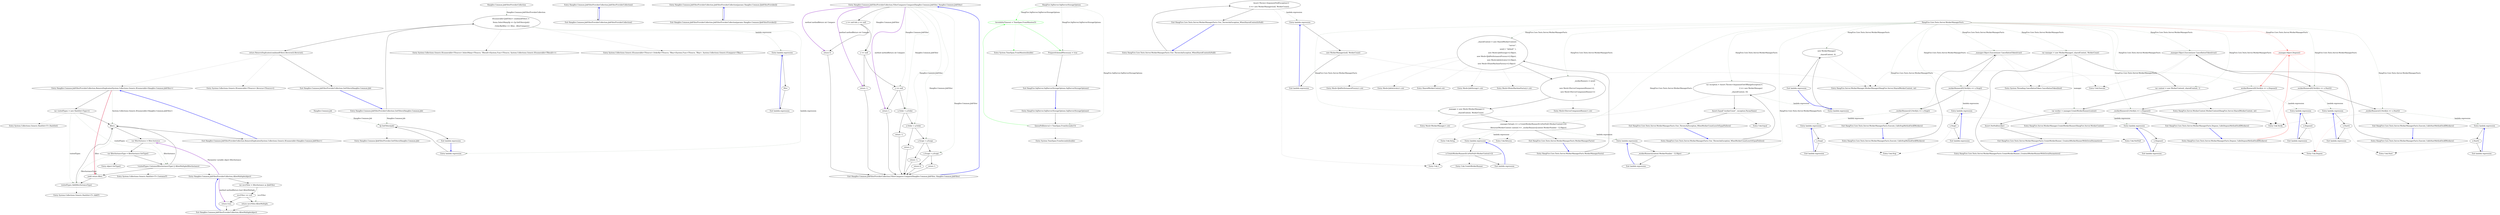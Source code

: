 digraph  {
n54 [label="Hangfire.Common.JobFilterProviderCollection", span=""];
n55 [label="Hangfire.Common.Job", span=""];
n0 [label="Entry Hangfire.Common.JobFilterProviderCollection.JobFilterProviderCollection()", span="34-34", cluster="Hangfire.Common.JobFilterProviderCollection.JobFilterProviderCollection()"];
n1 [label="Exit Hangfire.Common.JobFilterProviderCollection.JobFilterProviderCollection()", span="34-34", cluster="Hangfire.Common.JobFilterProviderCollection.JobFilterProviderCollection()"];
n2 [label="Entry Hangfire.Common.JobFilterProviderCollection.JobFilterProviderCollection(params Hangfire.Common.IJobFilterProvider[])", span="38-38", cluster="Hangfire.Common.JobFilterProviderCollection.JobFilterProviderCollection(params Hangfire.Common.IJobFilterProvider[])"];
n3 [label="Exit Hangfire.Common.JobFilterProviderCollection.JobFilterProviderCollection(params Hangfire.Common.IJobFilterProvider[])", span="38-38", cluster="Hangfire.Common.JobFilterProviderCollection.JobFilterProviderCollection(params Hangfire.Common.IJobFilterProvider[])"];
n4 [label="Entry Hangfire.Common.JobFilterProviderCollection.GetFilters(Hangfire.Common.Job)", span="48-48", cluster="Hangfire.Common.JobFilterProviderCollection.GetFilters(Hangfire.Common.Job)"];
n5 [label="IEnumerable<JobFilter> combinedFilters =\r\n                Items.SelectMany(fp => fp.GetFilters(job))\r\n                    .OrderBy(filter => filter, _filterComparer)", span="50-52", cluster="Hangfire.Common.JobFilterProviderCollection.GetFilters(Hangfire.Common.Job)"];
n13 [label="fp.GetFilters(job)", span="51-51", cluster="lambda expression"];
n6 [label="return RemoveDuplicates(combinedFilters.Reverse()).Reverse();", span="55-55", cluster="Hangfire.Common.JobFilterProviderCollection.GetFilters(Hangfire.Common.Job)"];
n8 [label="Entry System.Collections.Generic.IEnumerable<TSource>.SelectMany<TSource, TResult>(System.Func<TSource, System.Collections.Generic.IEnumerable<TResult>>)", span="0-0", cluster="System.Collections.Generic.IEnumerable<TSource>.SelectMany<TSource, TResult>(System.Func<TSource, System.Collections.Generic.IEnumerable<TResult>>)"];
n9 [label="Entry System.Collections.Generic.IEnumerable<TSource>.OrderBy<TSource, TKey>(System.Func<TSource, TKey>, System.Collections.Generic.IComparer<TKey>)", span="0-0", cluster="System.Collections.Generic.IEnumerable<TSource>.OrderBy<TSource, TKey>(System.Func<TSource, TKey>, System.Collections.Generic.IComparer<TKey>)"];
n12 [label="Entry lambda expression", span="51-51", cluster="lambda expression"];
n16 [label="Entry lambda expression", span="52-52", cluster="lambda expression"];
n7 [label="Exit Hangfire.Common.JobFilterProviderCollection.GetFilters(Hangfire.Common.Job)", span="48-48", cluster="Hangfire.Common.JobFilterProviderCollection.GetFilters(Hangfire.Common.Job)"];
n10 [label="Entry System.Collections.Generic.IEnumerable<TSource>.Reverse<TSource>()", span="0-0", cluster="System.Collections.Generic.IEnumerable<TSource>.Reverse<TSource>()"];
n11 [label="Entry Hangfire.Common.JobFilterProviderCollection.RemoveDuplicates(System.Collections.Generic.IEnumerable<Hangfire.Common.JobFilter>)", span="58-58", cluster="Hangfire.Common.JobFilterProviderCollection.RemoveDuplicates(System.Collections.Generic.IEnumerable<Hangfire.Common.JobFilter>)"];
n14 [label="Exit lambda expression", span="51-51", cluster="lambda expression"];
n15 [label="Entry Hangfire.Common.IJobFilterProvider.GetFilters(Hangfire.Common.Job)", span="32-32", cluster="Hangfire.Common.IJobFilterProvider.GetFilters(Hangfire.Common.Job)"];
n17 [label=filter, span="52-52", cluster="lambda expression"];
n18 [label="Exit lambda expression", span="52-52", cluster="lambda expression"];
n19 [label="var visitedTypes = new HashSet<Type>()", span="61-61", cluster="Hangfire.Common.JobFilterProviderCollection.RemoveDuplicates(System.Collections.Generic.IEnumerable<Hangfire.Common.JobFilter>)"];
n24 [label="yield return filter;", span="70-70", cluster="Hangfire.Common.JobFilterProviderCollection.RemoveDuplicates(System.Collections.Generic.IEnumerable<Hangfire.Common.JobFilter>)"];
n20 [label=filters, span="63-63", cluster="Hangfire.Common.JobFilterProviderCollection.RemoveDuplicates(System.Collections.Generic.IEnumerable<Hangfire.Common.JobFilter>)"];
n27 [label="Entry System.Collections.Generic.HashSet<T>.HashSet()", span="0-0", cluster="System.Collections.Generic.HashSet<T>.HashSet()"];
n23 [label="!visitedTypes.Contains(filterInstanceType) || AllowMultiple(filterInstance)", span="68-68", cluster="Hangfire.Common.JobFilterProviderCollection.RemoveDuplicates(System.Collections.Generic.IEnumerable<Hangfire.Common.JobFilter>)"];
n25 [label="visitedTypes.Add(filterInstanceType)", span="71-71", cluster="Hangfire.Common.JobFilterProviderCollection.RemoveDuplicates(System.Collections.Generic.IEnumerable<Hangfire.Common.JobFilter>)"];
n21 [label="var filterInstance = filter.Instance", span="65-65", cluster="Hangfire.Common.JobFilterProviderCollection.RemoveDuplicates(System.Collections.Generic.IEnumerable<Hangfire.Common.JobFilter>)"];
n26 [label="Exit Hangfire.Common.JobFilterProviderCollection.RemoveDuplicates(System.Collections.Generic.IEnumerable<Hangfire.Common.JobFilter>)", span="58-58", cluster="Hangfire.Common.JobFilterProviderCollection.RemoveDuplicates(System.Collections.Generic.IEnumerable<Hangfire.Common.JobFilter>)"];
n22 [label="var filterInstanceType = filterInstance.GetType()", span="66-66", cluster="Hangfire.Common.JobFilterProviderCollection.RemoveDuplicates(System.Collections.Generic.IEnumerable<Hangfire.Common.JobFilter>)"];
n28 [label="Entry object.GetType()", span="0-0", cluster="object.GetType()"];
n29 [label="Entry System.Collections.Generic.HashSet<T>.Contains(T)", span="0-0", cluster="System.Collections.Generic.HashSet<T>.Contains(T)"];
n30 [label="Entry Hangfire.Common.JobFilterProviderCollection.AllowMultiple(object)", span="76-76", cluster="Hangfire.Common.JobFilterProviderCollection.AllowMultiple(object)"];
n31 [label="Entry System.Collections.Generic.HashSet<T>.Add(T)", span="0-0", cluster="System.Collections.Generic.HashSet<T>.Add(T)"];
n32 [label="var mvcFilter = filterInstance as IJobFilter", span="78-78", cluster="Hangfire.Common.JobFilterProviderCollection.AllowMultiple(object)"];
n33 [label="mvcFilter == null", span="79-79", cluster="Hangfire.Common.JobFilterProviderCollection.AllowMultiple(object)"];
n35 [label="return mvcFilter.AllowMultiple;", span="84-84", cluster="Hangfire.Common.JobFilterProviderCollection.AllowMultiple(object)"];
n34 [label="return true;", span="81-81", cluster="Hangfire.Common.JobFilterProviderCollection.AllowMultiple(object)"];
n36 [label="Exit Hangfire.Common.JobFilterProviderCollection.AllowMultiple(object)", span="76-76", cluster="Hangfire.Common.JobFilterProviderCollection.AllowMultiple(object)"];
n37 [label="Entry Hangfire.Common.JobFilterProviderCollection.FilterComparer.Compare(Hangfire.Common.JobFilter, Hangfire.Common.JobFilter)", span="89-89", cluster="Hangfire.Common.JobFilterProviderCollection.FilterComparer.Compare(Hangfire.Common.JobFilter, Hangfire.Common.JobFilter)"];
n38 [label="x == null && y == null", span="92-92", cluster="Hangfire.Common.JobFilterProviderCollection.FilterComparer.Compare(Hangfire.Common.JobFilter, Hangfire.Common.JobFilter)"];
n40 [label="x == null", span="96-96", cluster="Hangfire.Common.JobFilterProviderCollection.FilterComparer.Compare(Hangfire.Common.JobFilter, Hangfire.Common.JobFilter)"];
n42 [label="y == null", span="100-100", cluster="Hangfire.Common.JobFilterProviderCollection.FilterComparer.Compare(Hangfire.Common.JobFilter, Hangfire.Common.JobFilter)"];
n44 [label="x.Order < y.Order", span="107-107", cluster="Hangfire.Common.JobFilterProviderCollection.FilterComparer.Compare(Hangfire.Common.JobFilter, Hangfire.Common.JobFilter)"];
n46 [label="x.Order > y.Order", span="111-111", cluster="Hangfire.Common.JobFilterProviderCollection.FilterComparer.Compare(Hangfire.Common.JobFilter, Hangfire.Common.JobFilter)"];
n48 [label="x.Scope < y.Scope", span="118-118", cluster="Hangfire.Common.JobFilterProviderCollection.FilterComparer.Compare(Hangfire.Common.JobFilter, Hangfire.Common.JobFilter)"];
n50 [label="x.Scope > y.Scope", span="122-122", cluster="Hangfire.Common.JobFilterProviderCollection.FilterComparer.Compare(Hangfire.Common.JobFilter, Hangfire.Common.JobFilter)"];
n39 [label="return 0;", span="94-94", cluster="Hangfire.Common.JobFilterProviderCollection.FilterComparer.Compare(Hangfire.Common.JobFilter, Hangfire.Common.JobFilter)"];
n41 [label="return -1;", span="98-98", cluster="Hangfire.Common.JobFilterProviderCollection.FilterComparer.Compare(Hangfire.Common.JobFilter, Hangfire.Common.JobFilter)"];
n43 [label="return 1;", span="102-102", cluster="Hangfire.Common.JobFilterProviderCollection.FilterComparer.Compare(Hangfire.Common.JobFilter, Hangfire.Common.JobFilter)"];
n45 [label="return -1;", span="109-109", cluster="Hangfire.Common.JobFilterProviderCollection.FilterComparer.Compare(Hangfire.Common.JobFilter, Hangfire.Common.JobFilter)"];
n47 [label="return 1;", span="113-113", cluster="Hangfire.Common.JobFilterProviderCollection.FilterComparer.Compare(Hangfire.Common.JobFilter, Hangfire.Common.JobFilter)"];
n49 [label="return -1;", span="120-120", cluster="Hangfire.Common.JobFilterProviderCollection.FilterComparer.Compare(Hangfire.Common.JobFilter, Hangfire.Common.JobFilter)"];
n51 [label="return 1;", span="124-124", cluster="Hangfire.Common.JobFilterProviderCollection.FilterComparer.Compare(Hangfire.Common.JobFilter, Hangfire.Common.JobFilter)"];
n52 [label="return 0;", span="127-127", cluster="Hangfire.Common.JobFilterProviderCollection.FilterComparer.Compare(Hangfire.Common.JobFilter, Hangfire.Common.JobFilter)"];
n53 [label="Exit Hangfire.Common.JobFilterProviderCollection.FilterComparer.Compare(Hangfire.Common.JobFilter, Hangfire.Common.JobFilter)", span="89-89", cluster="Hangfire.Common.JobFilterProviderCollection.FilterComparer.Compare(Hangfire.Common.JobFilter, Hangfire.Common.JobFilter)"];
d2 [label="InvisibilityTimeout = TimeSpan.FromMinutes(5)", span="27-27", cluster="HangFire.SqlServer.SqlServerStorageOptions.SqlServerStorageOptions()", color=green, community=0];
d7 [label="HangFire.SqlServer.SqlServerStorageOptions", span=""];
d1 [label="QueuePollInterval = TimeSpan.FromSeconds(15)", span="26-26", cluster="HangFire.SqlServer.SqlServerStorageOptions.SqlServerStorageOptions()"];
d3 [label="PrepareSchemaIfNecessary = true", span="29-29", cluster="HangFire.SqlServer.SqlServerStorageOptions.SqlServerStorageOptions()"];
d6 [label="Entry System.TimeSpan.FromMinutes(double)", span="0-0", cluster="System.TimeSpan.FromMinutes(double)"];
d0 [label="Entry HangFire.SqlServer.SqlServerStorageOptions.SqlServerStorageOptions()", span="24-24", cluster="HangFire.SqlServer.SqlServerStorageOptions.SqlServerStorageOptions()"];
d5 [label="Entry System.TimeSpan.FromSeconds(double)", span="0-0", cluster="System.TimeSpan.FromSeconds(double)"];
d4 [label="Exit HangFire.SqlServer.SqlServerStorageOptions.SqlServerStorageOptions()", span="24-24", cluster="HangFire.SqlServer.SqlServerStorageOptions.SqlServerStorageOptions()"];
m0_10 [label="Entry Mock<IStateMachineFactory>.cstr", span="", cluster="Mock<IStateMachineFactory>.cstr", file="WorkerManagerFacts.cs"];
m0_34 [label="Entry Unk.Equal", span="", cluster="Unk.Equal", file="WorkerManagerFacts.cs"];
m0_47 [label="Entry HangFire.Core.Tests.Server.WorkerManagerFacts.Execute_CallsStartMethodOnAllWorkers()", span="70-70", cluster="HangFire.Core.Tests.Server.WorkerManagerFacts.Execute_CallsStartMethodOnAllWorkers()", file="WorkerManagerFacts.cs"];
m0_48 [label="_manager.Object.Execute(new CancellationToken(true))", span="72-72", cluster="HangFire.Core.Tests.Server.WorkerManagerFacts.Execute_CallsStartMethodOnAllWorkers()", file="WorkerManagerFacts.cs"];
m0_49 [label="_workerRunners[0].Verify(x => x.Start())", span="74-74", cluster="HangFire.Core.Tests.Server.WorkerManagerFacts.Execute_CallsStartMethodOnAllWorkers()", file="WorkerManagerFacts.cs"];
m0_50 [label="_workerRunners[1].Verify(x => x.Start())", span="75-75", cluster="HangFire.Core.Tests.Server.WorkerManagerFacts.Execute_CallsStartMethodOnAllWorkers()", file="WorkerManagerFacts.cs"];
m0_51 [label="Exit HangFire.Core.Tests.Server.WorkerManagerFacts.Execute_CallsStartMethodOnAllWorkers()", span="70-70", cluster="HangFire.Core.Tests.Server.WorkerManagerFacts.Execute_CallsStartMethodOnAllWorkers()", file="WorkerManagerFacts.cs"];
m0_70 [label="Entry Unk.Stop", span="", cluster="Unk.Stop", file="WorkerManagerFacts.cs"];
m0_74 [label="Entry HangFire.Core.Tests.Server.WorkerManagerFacts.Dispose_CallsDisposeMethodOnAllWorkers()", span="88-88", cluster="HangFire.Core.Tests.Server.WorkerManagerFacts.Dispose_CallsDisposeMethodOnAllWorkers()", file="WorkerManagerFacts.cs"];
m0_75 [label="_manager.Object.Dispose()", span="90-90", cluster="HangFire.Core.Tests.Server.WorkerManagerFacts.Dispose_CallsDisposeMethodOnAllWorkers()", color=red, community=0, file="WorkerManagerFacts.cs"];
m0_76 [label="_workerRunners[0].Verify(x => x.Dispose())", span="92-92", cluster="HangFire.Core.Tests.Server.WorkerManagerFacts.Dispose_CallsDisposeMethodOnAllWorkers()", file="WorkerManagerFacts.cs"];
m0_77 [label="_workerRunners[1].Verify(x => x.Dispose())", span="93-93", cluster="HangFire.Core.Tests.Server.WorkerManagerFacts.Dispose_CallsDisposeMethodOnAllWorkers()", file="WorkerManagerFacts.cs"];
m0_78 [label="Exit HangFire.Core.Tests.Server.WorkerManagerFacts.Dispose_CallsDisposeMethodOnAllWorkers()", span="88-88", cluster="HangFire.Core.Tests.Server.WorkerManagerFacts.Dispose_CallsDisposeMethodOnAllWorkers()", file="WorkerManagerFacts.cs"];
m0_11 [label="Entry Mock<IServerComponentRunner>.cstr", span="", cluster="Mock<IServerComponentRunner>.cstr", file="WorkerManagerFacts.cs"];
m0_12 [label="Entry Mock<WorkerManager>.cstr", span="", cluster="Mock<WorkerManager>.cstr", file="WorkerManagerFacts.cs"];
m0_0 [label="Entry HangFire.Core.Tests.Server.WorkerManagerFacts.WorkerManagerFacts()", span="18-18", cluster="HangFire.Core.Tests.Server.WorkerManagerFacts.WorkerManagerFacts()", file="WorkerManagerFacts.cs"];
m0_1 [label="_sharedContext = new SharedWorkerContext(\r\n                ''server'',\r\n                new[] { ''default'' },\r\n                new Mock<JobStorage>().Object,\r\n                new Mock<IJobPerformanceProcess>().Object,\r\n                new Mock<JobActivator>().Object,\r\n                new Mock<IStateMachineFactory>().Object)", span="20-26", cluster="HangFire.Core.Tests.Server.WorkerManagerFacts.WorkerManagerFacts()", file="WorkerManagerFacts.cs"];
m0_2 [label="_workerRunners = new[]\r\n            {\r\n                new Mock<IServerComponentRunner>(), \r\n                new Mock<IServerComponentRunner>()\r\n            }", span="28-32", cluster="HangFire.Core.Tests.Server.WorkerManagerFacts.WorkerManagerFacts()", file="WorkerManagerFacts.cs"];
m0_3 [label="_manager = new Mock<WorkerManager>(\r\n                _sharedContext, WorkerCount)", span="34-35", cluster="HangFire.Core.Tests.Server.WorkerManagerFacts.WorkerManagerFacts()", file="WorkerManagerFacts.cs"];
m0_4 [label="_manager.Setup(x => x.CreateWorkerRunner(It.IsNotNull<WorkerContext>()))\r\n                .Returns((WorkerContext context) => _workerRunners[context.WorkerNumber - 1].Object)", span="37-38", cluster="HangFire.Core.Tests.Server.WorkerManagerFacts.WorkerManagerFacts()", file="WorkerManagerFacts.cs"];
m0_5 [label="Exit HangFire.Core.Tests.Server.WorkerManagerFacts.WorkerManagerFacts()", span="18-18", cluster="HangFire.Core.Tests.Server.WorkerManagerFacts.WorkerManagerFacts()", file="WorkerManagerFacts.cs"];
m0_18 [label="Entry Unk.>", span="", cluster="Unk.>", file="WorkerManagerFacts.cs"];
m0_23 [label="Entry HangFire.Core.Tests.Server.WorkerManagerFacts.Ctor_ThrowsAnException_WhenSharedContextIsNull()", span="42-42", cluster="HangFire.Core.Tests.Server.WorkerManagerFacts.Ctor_ThrowsAnException_WhenSharedContextIsNull()", file="WorkerManagerFacts.cs"];
m0_24 [label="Assert.Throws<ArgumentNullException>(\r\n                () => new WorkerManager(null, WorkerCount))", span="44-45", cluster="HangFire.Core.Tests.Server.WorkerManagerFacts.Ctor_ThrowsAnException_WhenSharedContextIsNull()", file="WorkerManagerFacts.cs"];
m0_25 [label="Exit HangFire.Core.Tests.Server.WorkerManagerFacts.Ctor_ThrowsAnException_WhenSharedContextIsNull()", span="42-42", cluster="HangFire.Core.Tests.Server.WorkerManagerFacts.Ctor_ThrowsAnException_WhenSharedContextIsNull()", file="WorkerManagerFacts.cs"];
m0_30 [label="Entry HangFire.Core.Tests.Server.WorkerManagerFacts.Ctor_ThrowsAnException_WhenWorkerCountLessOrEqualToZero()", span="49-49", cluster="HangFire.Core.Tests.Server.WorkerManagerFacts.Ctor_ThrowsAnException_WhenWorkerCountLessOrEqualToZero()", file="WorkerManagerFacts.cs"];
m0_31 [label="var exception = Assert.Throws<ArgumentOutOfRangeException>(\r\n                () => new WorkerManager(\r\n                    _sharedContext, 0))", span="51-53", cluster="HangFire.Core.Tests.Server.WorkerManagerFacts.Ctor_ThrowsAnException_WhenWorkerCountLessOrEqualToZero()", file="WorkerManagerFacts.cs"];
m0_32 [label="Assert.Equal(''workerCount'', exception.ParamName)", span="55-55", cluster="HangFire.Core.Tests.Server.WorkerManagerFacts.Ctor_ThrowsAnException_WhenWorkerCountLessOrEqualToZero()", file="WorkerManagerFacts.cs"];
m0_33 [label="Exit HangFire.Core.Tests.Server.WorkerManagerFacts.Ctor_ThrowsAnException_WhenWorkerCountLessOrEqualToZero()", span="49-49", cluster="HangFire.Core.Tests.Server.WorkerManagerFacts.Ctor_ThrowsAnException_WhenWorkerCountLessOrEqualToZero()", file="WorkerManagerFacts.cs"];
m0_46 [label="Entry Unk.NotNull", span="", cluster="Unk.NotNull", file="WorkerManagerFacts.cs"];
m0_44 [label="Entry HangFire.Server.WorkerContext.WorkerContext(HangFire.Server.SharedWorkerContext, int)", span="27-27", cluster="HangFire.Server.WorkerContext.WorkerContext(HangFire.Server.SharedWorkerContext, int)", file="WorkerManagerFacts.cs"];
m0_13 [label="Entry Unk.Setup", span="", cluster="Unk.Setup", file="WorkerManagerFacts.cs"];
m0_79 [label="Entry Unk.Dispose", span="", cluster="Unk.Dispose", file="WorkerManagerFacts.cs"];
m0_45 [label="Entry HangFire.Server.WorkerManager.CreateWorkerRunner(HangFire.Server.WorkerContext)", span="62-62", cluster="HangFire.Server.WorkerManager.CreateWorkerRunner(HangFire.Server.WorkerContext)", file="WorkerManagerFacts.cs"];
m0_8 [label="Entry Mock<IJobPerformanceProcess>.cstr", span="", cluster="Mock<IJobPerformanceProcess>.cstr", file="WorkerManagerFacts.cs"];
m0_83 [label="Entry lambda expression", span="93-93", cluster="lambda expression", file="WorkerManagerFacts.cs"];
m0_15 [label="Entry lambda expression", span="37-37", cluster="lambda expression", file="WorkerManagerFacts.cs"];
m0_20 [label="Entry lambda expression", span="38-38", cluster="lambda expression", file="WorkerManagerFacts.cs"];
m0_16 [label="x.CreateWorkerRunner(It.IsNotNull<WorkerContext>())", span="37-37", cluster="lambda expression", file="WorkerManagerFacts.cs"];
m0_17 [label="Exit lambda expression", span="37-37", cluster="lambda expression", file="WorkerManagerFacts.cs"];
m0_21 [label="_workerRunners[context.WorkerNumber - 1].Object", span="38-38", cluster="lambda expression", file="WorkerManagerFacts.cs"];
m0_22 [label="Exit lambda expression", span="38-38", cluster="lambda expression", file="WorkerManagerFacts.cs"];
m0_26 [label="Entry lambda expression", span="45-45", cluster="lambda expression", file="WorkerManagerFacts.cs"];
m0_27 [label="new WorkerManager(null, WorkerCount)", span="45-45", cluster="lambda expression", file="WorkerManagerFacts.cs"];
m0_28 [label="Exit lambda expression", span="45-45", cluster="lambda expression", file="WorkerManagerFacts.cs"];
m0_35 [label="Entry lambda expression", span="52-53", cluster="lambda expression", file="WorkerManagerFacts.cs"];
m0_36 [label="new WorkerManager(\r\n                    _sharedContext, 0)", span="52-53", cluster="lambda expression", file="WorkerManagerFacts.cs"];
m0_37 [label="Exit lambda expression", span="52-53", cluster="lambda expression", file="WorkerManagerFacts.cs"];
m0_55 [label="Entry lambda expression", span="74-74", cluster="lambda expression", file="WorkerManagerFacts.cs"];
m0_59 [label="Entry lambda expression", span="75-75", cluster="lambda expression", file="WorkerManagerFacts.cs"];
m0_56 [label="x.Start()", span="74-74", cluster="lambda expression", file="WorkerManagerFacts.cs"];
m0_57 [label="Exit lambda expression", span="74-74", cluster="lambda expression", file="WorkerManagerFacts.cs"];
m0_60 [label="x.Start()", span="75-75", cluster="lambda expression", file="WorkerManagerFacts.cs"];
m0_61 [label="Exit lambda expression", span="75-75", cluster="lambda expression", file="WorkerManagerFacts.cs"];
m0_67 [label="Entry lambda expression", span="83-83", cluster="lambda expression", file="WorkerManagerFacts.cs"];
m0_71 [label="Entry lambda expression", span="84-84", cluster="lambda expression", file="WorkerManagerFacts.cs"];
m0_68 [label="x.Stop()", span="83-83", cluster="lambda expression", file="WorkerManagerFacts.cs"];
m0_69 [label="Exit lambda expression", span="83-83", cluster="lambda expression", file="WorkerManagerFacts.cs"];
m0_72 [label="x.Stop()", span="84-84", cluster="lambda expression", file="WorkerManagerFacts.cs"];
m0_73 [label="Exit lambda expression", span="84-84", cluster="lambda expression", file="WorkerManagerFacts.cs"];
m0_80 [label="Entry lambda expression", span="92-92", cluster="lambda expression", file="WorkerManagerFacts.cs"];
m0_81 [label="x.Dispose()", span="92-92", cluster="lambda expression", file="WorkerManagerFacts.cs"];
m0_82 [label="Exit lambda expression", span="92-92", cluster="lambda expression", file="WorkerManagerFacts.cs"];
m0_84 [label="x.Dispose()", span="93-93", cluster="lambda expression", file="WorkerManagerFacts.cs"];
m0_85 [label="Exit lambda expression", span="93-93", cluster="lambda expression", file="WorkerManagerFacts.cs"];
m0_52 [label="Entry System.Threading.CancellationToken.CancellationToken(bool)", span="0-0", cluster="System.Threading.CancellationToken.CancellationToken(bool)", file="WorkerManagerFacts.cs"];
m0_58 [label="Entry Unk.Start", span="", cluster="Unk.Start", file="WorkerManagerFacts.cs"];
m0_9 [label="Entry Mock<JobActivator>.cstr", span="", cluster="Mock<JobActivator>.cstr", file="WorkerManagerFacts.cs"];
m0_19 [label="Entry Unk.CreateWorkerRunner", span="", cluster="Unk.CreateWorkerRunner", file="WorkerManagerFacts.cs"];
m0_62 [label="Entry HangFire.Core.Tests.Server.WorkerManagerFacts.Execute_CallsStopMethodOnAllWorkers()", span="79-79", cluster="HangFire.Core.Tests.Server.WorkerManagerFacts.Execute_CallsStopMethodOnAllWorkers()", file="WorkerManagerFacts.cs"];
m0_63 [label="_manager.Object.Execute(new CancellationToken(true))", span="81-81", cluster="HangFire.Core.Tests.Server.WorkerManagerFacts.Execute_CallsStopMethodOnAllWorkers()", file="WorkerManagerFacts.cs"];
m0_64 [label="_workerRunners[0].Verify(x => x.Stop())", span="83-83", cluster="HangFire.Core.Tests.Server.WorkerManagerFacts.Execute_CallsStopMethodOnAllWorkers()", file="WorkerManagerFacts.cs"];
m0_65 [label="_workerRunners[1].Verify(x => x.Stop())", span="84-84", cluster="HangFire.Core.Tests.Server.WorkerManagerFacts.Execute_CallsStopMethodOnAllWorkers()", file="WorkerManagerFacts.cs"];
m0_66 [label="Exit HangFire.Core.Tests.Server.WorkerManagerFacts.Execute_CallsStopMethodOnAllWorkers()", span="79-79", cluster="HangFire.Core.Tests.Server.WorkerManagerFacts.Execute_CallsStopMethodOnAllWorkers()", file="WorkerManagerFacts.cs"];
m0_53 [label="Entry Unk.Execute", span="", cluster="Unk.Execute", file="WorkerManagerFacts.cs"];
m0_6 [label="Entry SharedWorkerContext.cstr", span="", cluster="SharedWorkerContext.cstr", file="WorkerManagerFacts.cs"];
m0_14 [label="Entry Unk.Returns", span="", cluster="Unk.Returns", file="WorkerManagerFacts.cs"];
m0_29 [label="Entry HangFire.Server.WorkerManager.WorkerManager(HangFire.Server.SharedWorkerContext, int)", span="30-30", cluster="HangFire.Server.WorkerManager.WorkerManager(HangFire.Server.SharedWorkerContext, int)", file="WorkerManagerFacts.cs"];
m0_54 [label="Entry Unk.Verify", span="", cluster="Unk.Verify", file="WorkerManagerFacts.cs"];
m0_7 [label="Entry Mock<JobStorage>.cstr", span="", cluster="Mock<JobStorage>.cstr", file="WorkerManagerFacts.cs"];
m0_38 [label="Entry HangFire.Core.Tests.Server.WorkerManagerFacts.CreateWorkerRunner_CreatesAWorkerRunnerWithGivenParameters()", span="59-59", cluster="HangFire.Core.Tests.Server.WorkerManagerFacts.CreateWorkerRunner_CreatesAWorkerRunnerWithGivenParameters()", file="WorkerManagerFacts.cs"];
m0_39 [label="var manager = new WorkerManager(_sharedContext, WorkerCount)", span="61-61", cluster="HangFire.Core.Tests.Server.WorkerManagerFacts.CreateWorkerRunner_CreatesAWorkerRunnerWithGivenParameters()", file="WorkerManagerFacts.cs"];
m0_40 [label="var context = new WorkerContext(_sharedContext, 1)", span="62-62", cluster="HangFire.Core.Tests.Server.WorkerManagerFacts.CreateWorkerRunner_CreatesAWorkerRunnerWithGivenParameters()", file="WorkerManagerFacts.cs"];
m0_41 [label="var worker = manager.CreateWorkerRunner(context)", span="64-64", cluster="HangFire.Core.Tests.Server.WorkerManagerFacts.CreateWorkerRunner_CreatesAWorkerRunnerWithGivenParameters()", file="WorkerManagerFacts.cs"];
m0_42 [label="Assert.NotNull(worker)", span="66-66", cluster="HangFire.Core.Tests.Server.WorkerManagerFacts.CreateWorkerRunner_CreatesAWorkerRunnerWithGivenParameters()", file="WorkerManagerFacts.cs"];
m0_43 [label="Exit HangFire.Core.Tests.Server.WorkerManagerFacts.CreateWorkerRunner_CreatesAWorkerRunnerWithGivenParameters()", span="59-59", cluster="HangFire.Core.Tests.Server.WorkerManagerFacts.CreateWorkerRunner_CreatesAWorkerRunnerWithGivenParameters()", file="WorkerManagerFacts.cs"];
m0_86 [label="HangFire.Core.Tests.Server.WorkerManagerFacts", span="", file="WorkerManagerFacts.cs"];
n54 -> n5  [key=1, style=dashed, color=darkseagreen4, label="Hangfire.Common.JobFilterProviderCollection"];
n55 -> n13  [key=1, style=dashed, color=darkseagreen4, label="Hangfire.Common.Job"];
n0 -> n1  [key=0, style=solid];
n1 -> n0  [key=0, style=bold, color=blue];
n2 -> n3  [key=0, style=solid];
n3 -> n2  [key=0, style=bold, color=blue];
n4 -> n5  [key=0, style=solid];
n4 -> n13  [key=1, style=dashed, color=darkseagreen4, label="Hangfire.Common.Job"];
n5 -> n6  [key=0, style=solid];
n5 -> n8  [key=2, style=dotted];
n5 -> n9  [key=2, style=dotted];
n5 -> n12  [key=1, style=dashed, color=darkseagreen4, label="lambda expression"];
n5 -> n16  [key=1, style=dashed, color=darkseagreen4, label="lambda expression"];
n13 -> n14  [key=0, style=solid];
n13 -> n15  [key=2, style=dotted];
n6 -> n7  [key=0, style=solid];
n6 -> n10  [key=2, style=dotted];
n6 -> n11  [key=2, style=dotted];
n12 -> n13  [key=0, style=solid];
n16 -> n17  [key=0, style=solid];
n7 -> n4  [key=0, style=bold, color=blue];
n11 -> n19  [key=0, style=solid];
n11 -> n24  [key=0, style=bold, color=crimson];
n11 -> n20  [key=1, style=dashed, color=darkseagreen4, label="System.Collections.Generic.IEnumerable<Hangfire.Common.JobFilter>"];
n14 -> n12  [key=0, style=bold, color=blue];
n17 -> n18  [key=0, style=solid];
n18 -> n16  [key=0, style=bold, color=blue];
n19 -> n20  [key=0, style=solid];
n19 -> n27  [key=2, style=dotted];
n19 -> n23  [key=1, style=dashed, color=darkseagreen4, label=visitedTypes];
n19 -> n25  [key=1, style=dashed, color=darkseagreen4, label=visitedTypes];
n24 -> n25  [key=0, style=solid];
n20 -> n21  [key=0, style=solid];
n20 -> n26  [key=0, style=solid];
n20 -> n24  [key=1, style=dashed, color=darkseagreen4, label=filter];
n23 -> n24  [key=0, style=solid];
n23 -> n20  [key=0, style=solid];
n23 -> n29  [key=2, style=dotted];
n23 -> n30  [key=2, style=dotted];
n25 -> n20  [key=0, style=solid];
n25 -> n31  [key=2, style=dotted];
n21 -> n22  [key=0, style=solid];
n21 -> n23  [key=1, style=dashed, color=darkseagreen4, label=filterInstance];
n26 -> n11  [key=0, style=bold, color=blue];
n22 -> n23  [key=0, style=solid];
n22 -> n28  [key=2, style=dotted];
n22 -> n25  [key=1, style=dashed, color=darkseagreen4, label=filterInstanceType];
n30 -> n32  [key=0, style=solid];
n30 -> n21  [key=3, color=darkorchid, style=bold, label="Parameter variable object filterInstance"];
n30 -> n34  [key=3, color=darkorchid, style=bold, label="method methodReturn bool AllowMultiple"];
n32 -> n33  [key=0, style=solid];
n32 -> n35  [key=1, style=dashed, color=darkseagreen4, label=mvcFilter];
n33 -> n34  [key=0, style=solid];
n33 -> n35  [key=0, style=solid];
n35 -> n36  [key=0, style=solid];
n34 -> n36  [key=0, style=solid];
n36 -> n30  [key=0, style=bold, color=blue];
n37 -> n38  [key=0, style=solid];
n37 -> n40  [key=1, style=dashed, color=darkseagreen4, label="Hangfire.Common.JobFilter"];
n37 -> n42  [key=1, style=dashed, color=darkseagreen4, label="Hangfire.Common.JobFilter"];
n37 -> n44  [key=1, style=dashed, color=darkseagreen4, label="Hangfire.Common.JobFilter"];
n37 -> n46  [key=1, style=dashed, color=darkseagreen4, label="Hangfire.Common.JobFilter"];
n37 -> n48  [key=1, style=dashed, color=darkseagreen4, label="Hangfire.Common.JobFilter"];
n37 -> n50  [key=1, style=dashed, color=darkseagreen4, label="Hangfire.Common.JobFilter"];
n37 -> n39  [key=3, color=darkorchid, style=bold, label="method methodReturn int Compare"];
n37 -> n41  [key=3, color=darkorchid, style=bold, label="method methodReturn int Compare"];
n37 -> n43  [key=3, color=darkorchid, style=bold, label="method methodReturn int Compare"];
n38 -> n39  [key=0, style=solid];
n38 -> n40  [key=0, style=solid];
n40 -> n41  [key=0, style=solid];
n40 -> n42  [key=0, style=solid];
n42 -> n43  [key=0, style=solid];
n42 -> n44  [key=0, style=solid];
n44 -> n45  [key=0, style=solid];
n44 -> n46  [key=0, style=solid];
n46 -> n47  [key=0, style=solid];
n46 -> n48  [key=0, style=solid];
n48 -> n49  [key=0, style=solid];
n48 -> n50  [key=0, style=solid];
n50 -> n51  [key=0, style=solid];
n50 -> n52  [key=0, style=solid];
n39 -> n53  [key=0, style=solid];
n41 -> n53  [key=0, style=solid];
n43 -> n53  [key=0, style=solid];
n45 -> n53  [key=0, style=solid];
n47 -> n53  [key=0, style=solid];
n49 -> n53  [key=0, style=solid];
n51 -> n53  [key=0, style=solid];
n52 -> n53  [key=0, style=solid];
n53 -> n37  [key=0, style=bold, color=blue];
d2 -> d3  [key=0, style=solid, color=green];
d2 -> d6  [key=2, style=dotted, color=green];
d7 -> d2  [key=1, style=dashed, color=green, label="HangFire.SqlServer.SqlServerStorageOptions"];
d7 -> d1  [key=1, style=dashed, color=darkseagreen4, label="HangFire.SqlServer.SqlServerStorageOptions"];
d7 -> d3  [key=1, style=dashed, color=darkseagreen4, label="HangFire.SqlServer.SqlServerStorageOptions"];
d1 -> d2  [key=0, style=solid, color=green];
d1 -> d5  [key=2, style=dotted];
d3 -> d4  [key=0, style=solid];
d0 -> d1  [key=0, style=solid];
d4 -> d0  [key=0, style=bold, color=blue];
m0_47 -> m0_48  [key=0, style=solid];
m0_48 -> m0_49  [key=0, style=solid];
m0_48 -> m0_52  [key=2, style=dotted];
m0_48 -> m0_53  [key=2, style=dotted];
m0_49 -> m0_50  [key=0, style=solid];
m0_49 -> m0_54  [key=2, style=dotted];
m0_49 -> m0_55  [key=1, style=dashed, color=darkseagreen4, label="lambda expression"];
m0_50 -> m0_51  [key=0, style=solid];
m0_50 -> m0_54  [key=2, style=dotted];
m0_50 -> m0_59  [key=1, style=dashed, color=darkseagreen4, label="lambda expression"];
m0_51 -> m0_47  [key=0, style=bold, color=blue];
m0_74 -> m0_75  [key=0, style=solid, color=red];
m0_75 -> m0_76  [key=0, style=solid, color=red];
m0_75 -> m0_79  [key=2, style=dotted, color=red];
m0_76 -> m0_77  [key=0, style=solid];
m0_76 -> m0_54  [key=2, style=dotted];
m0_76 -> m0_80  [key=1, style=dashed, color=darkseagreen4, label="lambda expression"];
m0_77 -> m0_78  [key=0, style=solid];
m0_77 -> m0_54  [key=2, style=dotted];
m0_77 -> m0_83  [key=1, style=dashed, color=darkseagreen4, label="lambda expression"];
m0_78 -> m0_74  [key=0, style=bold, color=blue];
m0_0 -> m0_1  [key=0, style=solid];
m0_1 -> m0_2  [key=0, style=solid];
m0_1 -> m0_6  [key=2, style=dotted];
m0_1 -> m0_7  [key=2, style=dotted];
m0_1 -> m0_8  [key=2, style=dotted];
m0_1 -> m0_9  [key=2, style=dotted];
m0_1 -> m0_10  [key=2, style=dotted];
m0_2 -> m0_3  [key=0, style=solid];
m0_2 -> m0_11  [key=2, style=dotted];
m0_3 -> m0_4  [key=0, style=solid];
m0_3 -> m0_12  [key=2, style=dotted];
m0_4 -> m0_5  [key=0, style=solid];
m0_4 -> m0_13  [key=2, style=dotted];
m0_4 -> m0_14  [key=2, style=dotted];
m0_4 -> m0_15  [key=1, style=dashed, color=darkseagreen4, label="lambda expression"];
m0_4 -> m0_20  [key=1, style=dashed, color=darkseagreen4, label="lambda expression"];
m0_5 -> m0_0  [key=0, style=bold, color=blue];
m0_23 -> m0_24  [key=0, style=solid];
m0_24 -> m0_25  [key=0, style=solid];
m0_24 -> m0_18  [key=2, style=dotted];
m0_24 -> m0_26  [key=1, style=dashed, color=darkseagreen4, label="lambda expression"];
m0_25 -> m0_23  [key=0, style=bold, color=blue];
m0_30 -> m0_31  [key=0, style=solid];
m0_31 -> m0_32  [key=0, style=solid];
m0_31 -> m0_18  [key=2, style=dotted];
m0_31 -> m0_35  [key=1, style=dashed, color=darkseagreen4, label="lambda expression"];
m0_32 -> m0_33  [key=0, style=solid];
m0_32 -> m0_34  [key=2, style=dotted];
m0_33 -> m0_30  [key=0, style=bold, color=blue];
m0_83 -> m0_84  [key=0, style=solid];
m0_15 -> m0_16  [key=0, style=solid];
m0_20 -> m0_21  [key=0, style=solid];
m0_16 -> m0_17  [key=0, style=solid];
m0_16 -> m0_18  [key=2, style=dotted];
m0_16 -> m0_19  [key=2, style=dotted];
m0_17 -> m0_15  [key=0, style=bold, color=blue];
m0_21 -> m0_22  [key=0, style=solid];
m0_22 -> m0_20  [key=0, style=bold, color=blue];
m0_26 -> m0_27  [key=0, style=solid];
m0_27 -> m0_28  [key=0, style=solid];
m0_27 -> m0_29  [key=2, style=dotted];
m0_28 -> m0_26  [key=0, style=bold, color=blue];
m0_35 -> m0_36  [key=0, style=solid];
m0_36 -> m0_37  [key=0, style=solid];
m0_36 -> m0_29  [key=2, style=dotted];
m0_37 -> m0_35  [key=0, style=bold, color=blue];
m0_55 -> m0_56  [key=0, style=solid];
m0_59 -> m0_60  [key=0, style=solid];
m0_56 -> m0_57  [key=0, style=solid];
m0_56 -> m0_58  [key=2, style=dotted];
m0_57 -> m0_55  [key=0, style=bold, color=blue];
m0_60 -> m0_61  [key=0, style=solid];
m0_60 -> m0_58  [key=2, style=dotted];
m0_61 -> m0_59  [key=0, style=bold, color=blue];
m0_67 -> m0_68  [key=0, style=solid];
m0_71 -> m0_72  [key=0, style=solid];
m0_68 -> m0_69  [key=0, style=solid];
m0_68 -> m0_70  [key=2, style=dotted];
m0_69 -> m0_67  [key=0, style=bold, color=blue];
m0_72 -> m0_73  [key=0, style=solid];
m0_72 -> m0_70  [key=2, style=dotted];
m0_73 -> m0_71  [key=0, style=bold, color=blue];
m0_80 -> m0_81  [key=0, style=solid];
m0_81 -> m0_82  [key=0, style=solid];
m0_81 -> m0_79  [key=2, style=dotted];
m0_82 -> m0_80  [key=0, style=bold, color=blue];
m0_84 -> m0_85  [key=0, style=solid];
m0_84 -> m0_79  [key=2, style=dotted];
m0_85 -> m0_83  [key=0, style=bold, color=blue];
m0_62 -> m0_63  [key=0, style=solid];
m0_63 -> m0_64  [key=0, style=solid];
m0_63 -> m0_52  [key=2, style=dotted];
m0_63 -> m0_53  [key=2, style=dotted];
m0_64 -> m0_65  [key=0, style=solid];
m0_64 -> m0_54  [key=2, style=dotted];
m0_64 -> m0_67  [key=1, style=dashed, color=darkseagreen4, label="lambda expression"];
m0_65 -> m0_66  [key=0, style=solid];
m0_65 -> m0_54  [key=2, style=dotted];
m0_65 -> m0_71  [key=1, style=dashed, color=darkseagreen4, label="lambda expression"];
m0_66 -> m0_62  [key=0, style=bold, color=blue];
m0_38 -> m0_39  [key=0, style=solid];
m0_39 -> m0_40  [key=0, style=solid];
m0_39 -> m0_29  [key=2, style=dotted];
m0_39 -> m0_41  [key=1, style=dashed, color=darkseagreen4, label=manager];
m0_40 -> m0_41  [key=0, style=solid];
m0_40 -> m0_44  [key=2, style=dotted];
m0_41 -> m0_42  [key=0, style=solid];
m0_41 -> m0_45  [key=2, style=dotted];
m0_42 -> m0_43  [key=0, style=solid];
m0_42 -> m0_46  [key=2, style=dotted];
m0_43 -> m0_38  [key=0, style=bold, color=blue];
m0_86 -> m0_1  [key=1, style=dashed, color=darkseagreen4, label="HangFire.Core.Tests.Server.WorkerManagerFacts"];
m0_86 -> m0_2  [key=1, style=dashed, color=darkseagreen4, label="HangFire.Core.Tests.Server.WorkerManagerFacts"];
m0_86 -> m0_3  [key=1, style=dashed, color=darkseagreen4, label="HangFire.Core.Tests.Server.WorkerManagerFacts"];
m0_86 -> m0_4  [key=1, style=dashed, color=darkseagreen4, label="HangFire.Core.Tests.Server.WorkerManagerFacts"];
m0_86 -> m0_21  [key=1, style=dashed, color=darkseagreen4, label="HangFire.Core.Tests.Server.WorkerManagerFacts"];
m0_86 -> m0_31  [key=1, style=dashed, color=darkseagreen4, label="HangFire.Core.Tests.Server.WorkerManagerFacts"];
m0_86 -> m0_36  [key=1, style=dashed, color=darkseagreen4, label="HangFire.Core.Tests.Server.WorkerManagerFacts"];
m0_86 -> m0_39  [key=1, style=dashed, color=darkseagreen4, label="HangFire.Core.Tests.Server.WorkerManagerFacts"];
m0_86 -> m0_40  [key=1, style=dashed, color=darkseagreen4, label="HangFire.Core.Tests.Server.WorkerManagerFacts"];
m0_86 -> m0_48  [key=1, style=dashed, color=darkseagreen4, label="HangFire.Core.Tests.Server.WorkerManagerFacts"];
m0_86 -> m0_49  [key=1, style=dashed, color=darkseagreen4, label="HangFire.Core.Tests.Server.WorkerManagerFacts"];
m0_86 -> m0_50  [key=1, style=dashed, color=darkseagreen4, label="HangFire.Core.Tests.Server.WorkerManagerFacts"];
m0_86 -> m0_63  [key=1, style=dashed, color=darkseagreen4, label="HangFire.Core.Tests.Server.WorkerManagerFacts"];
m0_86 -> m0_64  [key=1, style=dashed, color=darkseagreen4, label="HangFire.Core.Tests.Server.WorkerManagerFacts"];
m0_86 -> m0_65  [key=1, style=dashed, color=darkseagreen4, label="HangFire.Core.Tests.Server.WorkerManagerFacts"];
m0_86 -> m0_75  [key=1, style=dashed, color=red, label="HangFire.Core.Tests.Server.WorkerManagerFacts"];
m0_86 -> m0_76  [key=1, style=dashed, color=darkseagreen4, label="HangFire.Core.Tests.Server.WorkerManagerFacts"];
m0_86 -> m0_77  [key=1, style=dashed, color=darkseagreen4, label="HangFire.Core.Tests.Server.WorkerManagerFacts"];
}

